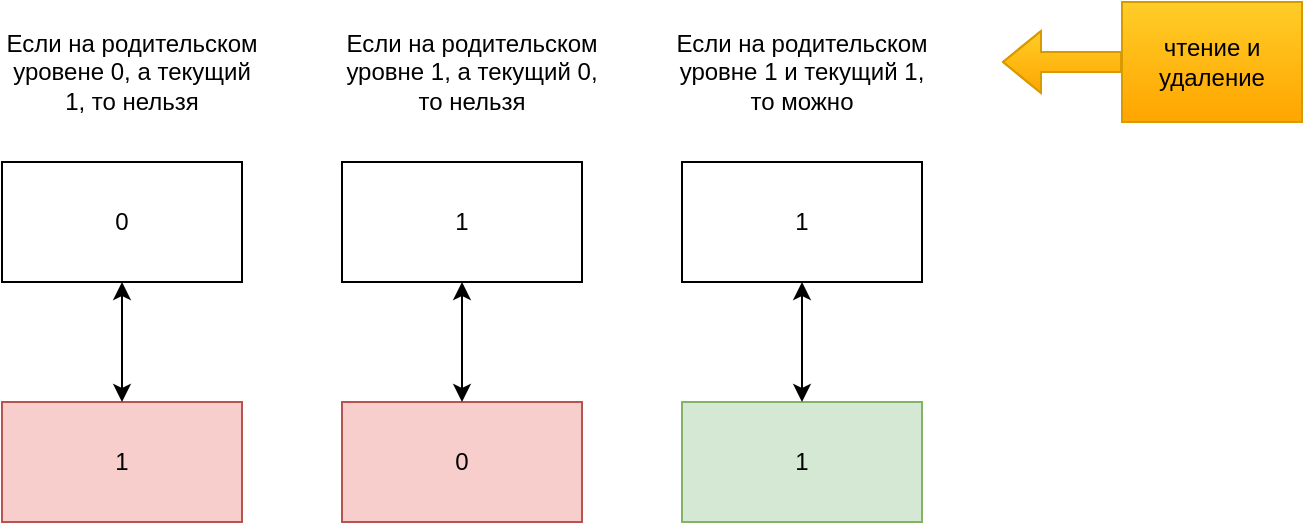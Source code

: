 <mxfile version="24.0.7" type="github">
  <diagram name="Страница — 1" id="iKRGOs-kZH4LMtyvEoL7">
    <mxGraphModel dx="1195" dy="653" grid="1" gridSize="10" guides="1" tooltips="1" connect="1" arrows="1" fold="1" page="1" pageScale="1" pageWidth="827" pageHeight="1169" math="0" shadow="0">
      <root>
        <mxCell id="0" />
        <mxCell id="1" parent="0" />
        <mxCell id="6E6YvKyOXuB3MpSZR_gs-1" value="0" style="rounded=0;whiteSpace=wrap;html=1;" vertex="1" parent="1">
          <mxGeometry x="160" y="280" width="120" height="60" as="geometry" />
        </mxCell>
        <mxCell id="6E6YvKyOXuB3MpSZR_gs-2" value="1" style="rounded=0;whiteSpace=wrap;html=1;fillColor=#f8cecc;strokeColor=#b85450;" vertex="1" parent="1">
          <mxGeometry x="160" y="400" width="120" height="60" as="geometry" />
        </mxCell>
        <mxCell id="6E6YvKyOXuB3MpSZR_gs-3" value="" style="endArrow=classic;startArrow=classic;html=1;rounded=0;entryX=0.5;entryY=1;entryDx=0;entryDy=0;" edge="1" parent="1" source="6E6YvKyOXuB3MpSZR_gs-2" target="6E6YvKyOXuB3MpSZR_gs-1">
          <mxGeometry width="50" height="50" relative="1" as="geometry">
            <mxPoint x="490" y="530" as="sourcePoint" />
            <mxPoint x="540" y="480" as="targetPoint" />
          </mxGeometry>
        </mxCell>
        <mxCell id="6E6YvKyOXuB3MpSZR_gs-6" value="1" style="rounded=0;whiteSpace=wrap;html=1;" vertex="1" parent="1">
          <mxGeometry x="330" y="280" width="120" height="60" as="geometry" />
        </mxCell>
        <mxCell id="6E6YvKyOXuB3MpSZR_gs-7" value="0" style="rounded=0;whiteSpace=wrap;html=1;fillColor=#f8cecc;strokeColor=#b85450;" vertex="1" parent="1">
          <mxGeometry x="330" y="400" width="120" height="60" as="geometry" />
        </mxCell>
        <mxCell id="6E6YvKyOXuB3MpSZR_gs-8" value="" style="endArrow=classic;startArrow=classic;html=1;rounded=0;entryX=0.5;entryY=1;entryDx=0;entryDy=0;" edge="1" source="6E6YvKyOXuB3MpSZR_gs-7" target="6E6YvKyOXuB3MpSZR_gs-6" parent="1">
          <mxGeometry width="50" height="50" relative="1" as="geometry">
            <mxPoint x="660" y="530" as="sourcePoint" />
            <mxPoint x="710" y="480" as="targetPoint" />
          </mxGeometry>
        </mxCell>
        <mxCell id="6E6YvKyOXuB3MpSZR_gs-9" value="1" style="rounded=0;whiteSpace=wrap;html=1;" vertex="1" parent="1">
          <mxGeometry x="500" y="280" width="120" height="60" as="geometry" />
        </mxCell>
        <mxCell id="6E6YvKyOXuB3MpSZR_gs-10" value="1" style="rounded=0;whiteSpace=wrap;html=1;fillColor=#d5e8d4;strokeColor=#82b366;" vertex="1" parent="1">
          <mxGeometry x="500" y="400" width="120" height="60" as="geometry" />
        </mxCell>
        <mxCell id="6E6YvKyOXuB3MpSZR_gs-11" value="" style="endArrow=classic;startArrow=classic;html=1;rounded=0;entryX=0.5;entryY=1;entryDx=0;entryDy=0;" edge="1" source="6E6YvKyOXuB3MpSZR_gs-10" target="6E6YvKyOXuB3MpSZR_gs-9" parent="1">
          <mxGeometry width="50" height="50" relative="1" as="geometry">
            <mxPoint x="830" y="530" as="sourcePoint" />
            <mxPoint x="880" y="480" as="targetPoint" />
          </mxGeometry>
        </mxCell>
        <mxCell id="6E6YvKyOXuB3MpSZR_gs-26" value="чтение и удаление" style="rounded=0;whiteSpace=wrap;html=1;align=center;fillColor=#ffcd28;strokeColor=#d79b00;gradientColor=#ffa500;" vertex="1" parent="1">
          <mxGeometry x="720" y="200" width="90" height="60" as="geometry" />
        </mxCell>
        <mxCell id="6E6YvKyOXuB3MpSZR_gs-27" value="" style="shape=flexArrow;endArrow=classic;html=1;rounded=0;exitX=0;exitY=0.5;exitDx=0;exitDy=0;fillColor=#ffcd28;gradientColor=#ffa500;strokeColor=#d79b00;" edge="1" parent="1" source="6E6YvKyOXuB3MpSZR_gs-26">
          <mxGeometry width="50" height="50" relative="1" as="geometry">
            <mxPoint x="460" y="400" as="sourcePoint" />
            <mxPoint x="660" y="230" as="targetPoint" />
            <Array as="points">
              <mxPoint x="680" y="230" />
            </Array>
          </mxGeometry>
        </mxCell>
        <mxCell id="6E6YvKyOXuB3MpSZR_gs-28" value="Если на родительском уровене 0, а текущий 1, то нельзя" style="text;html=1;align=center;verticalAlign=middle;whiteSpace=wrap;rounded=0;" vertex="1" parent="1">
          <mxGeometry x="160" y="220" width="130" height="30" as="geometry" />
        </mxCell>
        <mxCell id="6E6YvKyOXuB3MpSZR_gs-29" value="Если на родительском уровне 1, а текущий 0, то нельзя" style="text;html=1;align=center;verticalAlign=middle;whiteSpace=wrap;rounded=0;" vertex="1" parent="1">
          <mxGeometry x="330" y="220" width="130" height="30" as="geometry" />
        </mxCell>
        <mxCell id="6E6YvKyOXuB3MpSZR_gs-30" value="Если на родительском уровне 1 и текущий 1, то можно" style="text;html=1;align=center;verticalAlign=middle;whiteSpace=wrap;rounded=0;" vertex="1" parent="1">
          <mxGeometry x="495" y="220" width="130" height="30" as="geometry" />
        </mxCell>
      </root>
    </mxGraphModel>
  </diagram>
</mxfile>
